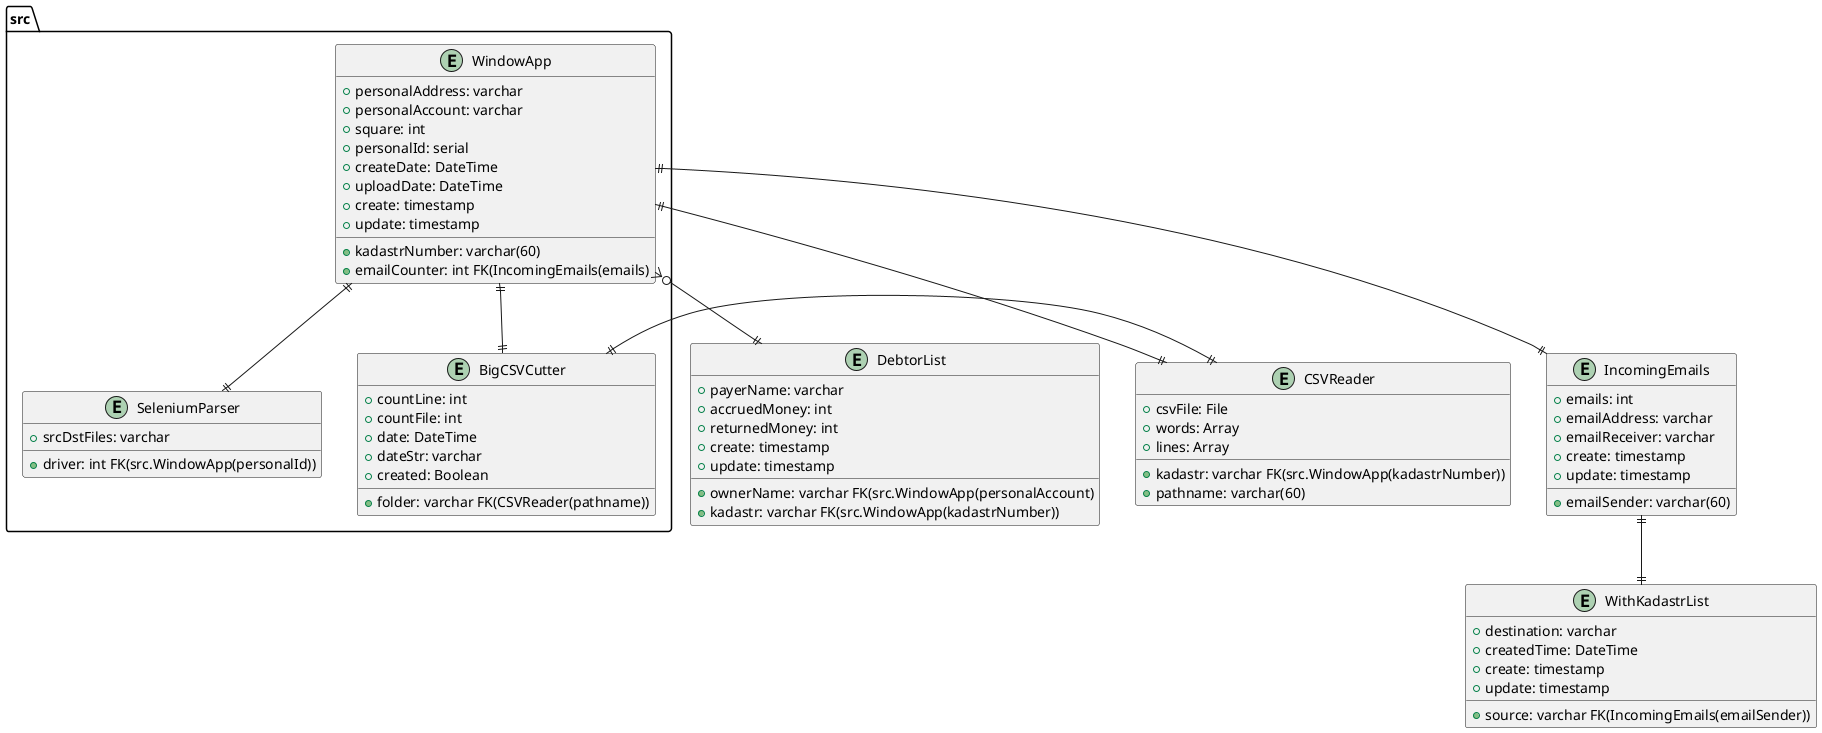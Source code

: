 @startuml

entity src.WindowApp {
    + kadastrNumber: varchar(60)
    + personalAddress: varchar
    + personalAccount: varchar
    + square: int
    + emailCounter: int FK(IncomingEmails(emails)
    + personalId: serial
    + createDate: DateTime
    + uploadDate: DateTime
    + create: timestamp
    + update: timestamp
}
entity DebtorList{
    + ownerName: varchar FK(src.WindowApp(personalAccount)
    + payerName: varchar
    + accruedMoney: int
    + returnedMoney: int
    + create: timestamp
    + update: timestamp
    + kadastr: varchar FK(src.WindowApp(kadastrNumber))

}
entity CSVReader{
+ kadastr: varchar FK(src.WindowApp(kadastrNumber))
    + pathname: varchar(60)
    + csvFile: File
    + words: Array
    + lines: Array
}
entity src.SeleniumParser{
   + driver: int FK(src.WindowApp(personalId))
   + srcDstFiles: varchar
}
entity IncomingEmails{
    + emails: int
    +  emailAddress: varchar
    +  emailSender: varchar(60)
    +  emailReceiver: varchar
    + create: timestamp
    + update: timestamp
}
entity src.BigCSVCutter{
   +  countLine: int
   +  countFile: int
   +  date: DateTime
   +  dateStr: varchar
   +  folder: varchar FK(CSVReader(pathname))
   +  created: Boolean
}
entity WithKadastrList{
   +  source: varchar FK(IncomingEmails(emailSender))
   + destination: varchar
    +  createdTime: DateTime
    + create: timestamp
    + update: timestamp
}

src.WindowApp ||--|| src.SeleniumParser
src.WindowApp ||--|| CSVReader
src.WindowApp }o--|| DebtorList
src.WindowApp ||--|| IncomingEmails
src.WindowApp ||--|| src.BigCSVCutter
CSVReader ||--|| src.BigCSVCutter
IncomingEmails ||--|| WithKadastrList
@enduml